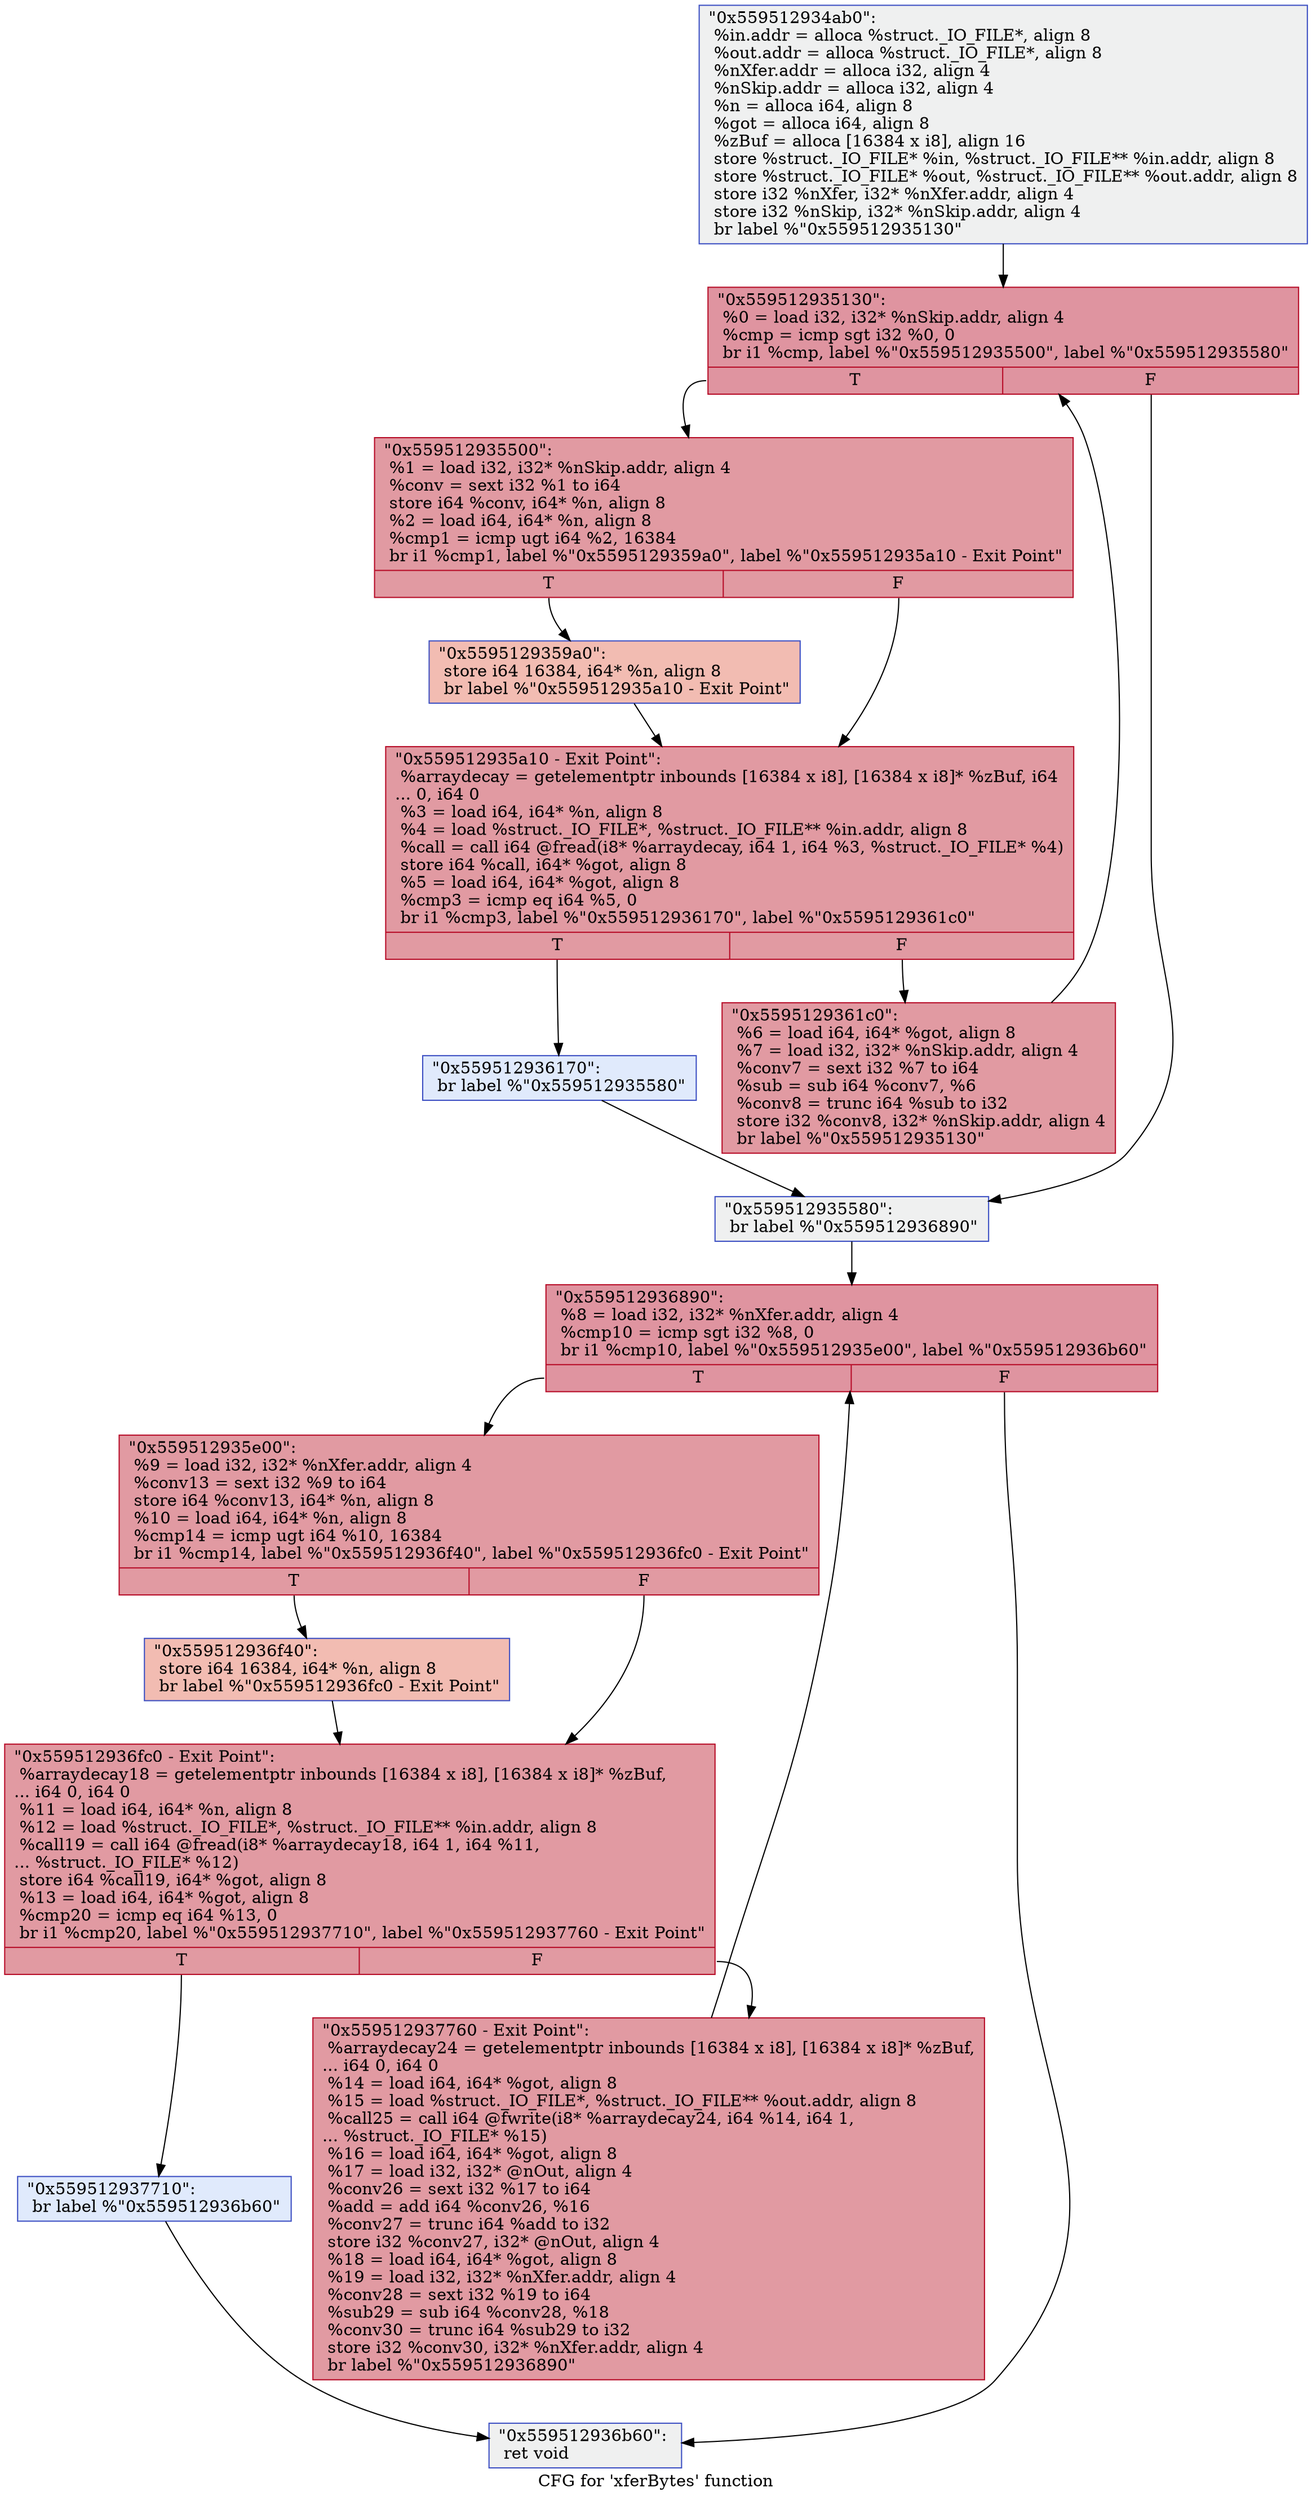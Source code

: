digraph "CFG for 'xferBytes' function" {
	label="CFG for 'xferBytes' function";

	Node0x559512934ab0 [shape=record,color="#3d50c3ff", style=filled, fillcolor="#dbdcde70",label="{\"0x559512934ab0\":\l  %in.addr = alloca %struct._IO_FILE*, align 8\l  %out.addr = alloca %struct._IO_FILE*, align 8\l  %nXfer.addr = alloca i32, align 4\l  %nSkip.addr = alloca i32, align 4\l  %n = alloca i64, align 8\l  %got = alloca i64, align 8\l  %zBuf = alloca [16384 x i8], align 16\l  store %struct._IO_FILE* %in, %struct._IO_FILE** %in.addr, align 8\l  store %struct._IO_FILE* %out, %struct._IO_FILE** %out.addr, align 8\l  store i32 %nXfer, i32* %nXfer.addr, align 4\l  store i32 %nSkip, i32* %nSkip.addr, align 4\l  br label %\"0x559512935130\"\l}"];
	Node0x559512934ab0 -> Node0x559512935130;
	Node0x559512935130 [shape=record,color="#b70d28ff", style=filled, fillcolor="#b70d2870",label="{\"0x559512935130\":                                 \l  %0 = load i32, i32* %nSkip.addr, align 4\l  %cmp = icmp sgt i32 %0, 0\l  br i1 %cmp, label %\"0x559512935500\", label %\"0x559512935580\"\l|{<s0>T|<s1>F}}"];
	Node0x559512935130:s0 -> Node0x559512935500;
	Node0x559512935130:s1 -> Node0x559512935580;
	Node0x559512935500 [shape=record,color="#b70d28ff", style=filled, fillcolor="#bb1b2c70",label="{\"0x559512935500\":                                 \l  %1 = load i32, i32* %nSkip.addr, align 4\l  %conv = sext i32 %1 to i64\l  store i64 %conv, i64* %n, align 8\l  %2 = load i64, i64* %n, align 8\l  %cmp1 = icmp ugt i64 %2, 16384\l  br i1 %cmp1, label %\"0x5595129359a0\", label %\"0x559512935a10 - Exit Point\"\l|{<s0>T|<s1>F}}"];
	Node0x559512935500:s0 -> Node0x5595129359a0;
	Node0x559512935500:s1 -> Node0x559512935a10;
	Node0x5595129359a0 [shape=record,color="#3d50c3ff", style=filled, fillcolor="#e1675170",label="{\"0x5595129359a0\":                                 \l  store i64 16384, i64* %n, align 8\l  br label %\"0x559512935a10 - Exit Point\"\l}"];
	Node0x5595129359a0 -> Node0x559512935a10;
	Node0x559512935a10 [shape=record,color="#b70d28ff", style=filled, fillcolor="#bb1b2c70",label="{\"0x559512935a10 - Exit Point\":                    \l  %arraydecay = getelementptr inbounds [16384 x i8], [16384 x i8]* %zBuf, i64\l... 0, i64 0\l  %3 = load i64, i64* %n, align 8\l  %4 = load %struct._IO_FILE*, %struct._IO_FILE** %in.addr, align 8\l  %call = call i64 @fread(i8* %arraydecay, i64 1, i64 %3, %struct._IO_FILE* %4)\l  store i64 %call, i64* %got, align 8\l  %5 = load i64, i64* %got, align 8\l  %cmp3 = icmp eq i64 %5, 0\l  br i1 %cmp3, label %\"0x559512936170\", label %\"0x5595129361c0\"\l|{<s0>T|<s1>F}}"];
	Node0x559512935a10:s0 -> Node0x559512936170;
	Node0x559512935a10:s1 -> Node0x5595129361c0;
	Node0x559512936170 [shape=record,color="#3d50c3ff", style=filled, fillcolor="#b9d0f970",label="{\"0x559512936170\":                                 \l  br label %\"0x559512935580\"\l}"];
	Node0x559512936170 -> Node0x559512935580;
	Node0x5595129361c0 [shape=record,color="#b70d28ff", style=filled, fillcolor="#bb1b2c70",label="{\"0x5595129361c0\":                                 \l  %6 = load i64, i64* %got, align 8\l  %7 = load i32, i32* %nSkip.addr, align 4\l  %conv7 = sext i32 %7 to i64\l  %sub = sub i64 %conv7, %6\l  %conv8 = trunc i64 %sub to i32\l  store i32 %conv8, i32* %nSkip.addr, align 4\l  br label %\"0x559512935130\"\l}"];
	Node0x5595129361c0 -> Node0x559512935130;
	Node0x559512935580 [shape=record,color="#3d50c3ff", style=filled, fillcolor="#dbdcde70",label="{\"0x559512935580\":                                 \l  br label %\"0x559512936890\"\l}"];
	Node0x559512935580 -> Node0x559512936890;
	Node0x559512936890 [shape=record,color="#b70d28ff", style=filled, fillcolor="#b70d2870",label="{\"0x559512936890\":                                 \l  %8 = load i32, i32* %nXfer.addr, align 4\l  %cmp10 = icmp sgt i32 %8, 0\l  br i1 %cmp10, label %\"0x559512935e00\", label %\"0x559512936b60\"\l|{<s0>T|<s1>F}}"];
	Node0x559512936890:s0 -> Node0x559512935e00;
	Node0x559512936890:s1 -> Node0x559512936b60;
	Node0x559512935e00 [shape=record,color="#b70d28ff", style=filled, fillcolor="#bb1b2c70",label="{\"0x559512935e00\":                                 \l  %9 = load i32, i32* %nXfer.addr, align 4\l  %conv13 = sext i32 %9 to i64\l  store i64 %conv13, i64* %n, align 8\l  %10 = load i64, i64* %n, align 8\l  %cmp14 = icmp ugt i64 %10, 16384\l  br i1 %cmp14, label %\"0x559512936f40\", label %\"0x559512936fc0 - Exit Point\"\l|{<s0>T|<s1>F}}"];
	Node0x559512935e00:s0 -> Node0x559512936f40;
	Node0x559512935e00:s1 -> Node0x559512936fc0;
	Node0x559512936f40 [shape=record,color="#3d50c3ff", style=filled, fillcolor="#e1675170",label="{\"0x559512936f40\":                                 \l  store i64 16384, i64* %n, align 8\l  br label %\"0x559512936fc0 - Exit Point\"\l}"];
	Node0x559512936f40 -> Node0x559512936fc0;
	Node0x559512936fc0 [shape=record,color="#b70d28ff", style=filled, fillcolor="#bb1b2c70",label="{\"0x559512936fc0 - Exit Point\":                    \l  %arraydecay18 = getelementptr inbounds [16384 x i8], [16384 x i8]* %zBuf,\l... i64 0, i64 0\l  %11 = load i64, i64* %n, align 8\l  %12 = load %struct._IO_FILE*, %struct._IO_FILE** %in.addr, align 8\l  %call19 = call i64 @fread(i8* %arraydecay18, i64 1, i64 %11,\l... %struct._IO_FILE* %12)\l  store i64 %call19, i64* %got, align 8\l  %13 = load i64, i64* %got, align 8\l  %cmp20 = icmp eq i64 %13, 0\l  br i1 %cmp20, label %\"0x559512937710\", label %\"0x559512937760 - Exit Point\"\l|{<s0>T|<s1>F}}"];
	Node0x559512936fc0:s0 -> Node0x559512937710;
	Node0x559512936fc0:s1 -> Node0x559512937760;
	Node0x559512937710 [shape=record,color="#3d50c3ff", style=filled, fillcolor="#b9d0f970",label="{\"0x559512937710\":                                 \l  br label %\"0x559512936b60\"\l}"];
	Node0x559512937710 -> Node0x559512936b60;
	Node0x559512937760 [shape=record,color="#b70d28ff", style=filled, fillcolor="#bb1b2c70",label="{\"0x559512937760 - Exit Point\":                    \l  %arraydecay24 = getelementptr inbounds [16384 x i8], [16384 x i8]* %zBuf,\l... i64 0, i64 0\l  %14 = load i64, i64* %got, align 8\l  %15 = load %struct._IO_FILE*, %struct._IO_FILE** %out.addr, align 8\l  %call25 = call i64 @fwrite(i8* %arraydecay24, i64 %14, i64 1,\l... %struct._IO_FILE* %15)\l  %16 = load i64, i64* %got, align 8\l  %17 = load i32, i32* @nOut, align 4\l  %conv26 = sext i32 %17 to i64\l  %add = add i64 %conv26, %16\l  %conv27 = trunc i64 %add to i32\l  store i32 %conv27, i32* @nOut, align 4\l  %18 = load i64, i64* %got, align 8\l  %19 = load i32, i32* %nXfer.addr, align 4\l  %conv28 = sext i32 %19 to i64\l  %sub29 = sub i64 %conv28, %18\l  %conv30 = trunc i64 %sub29 to i32\l  store i32 %conv30, i32* %nXfer.addr, align 4\l  br label %\"0x559512936890\"\l}"];
	Node0x559512937760 -> Node0x559512936890;
	Node0x559512936b60 [shape=record,color="#3d50c3ff", style=filled, fillcolor="#dbdcde70",label="{\"0x559512936b60\":                                 \l  ret void\l}"];
}
